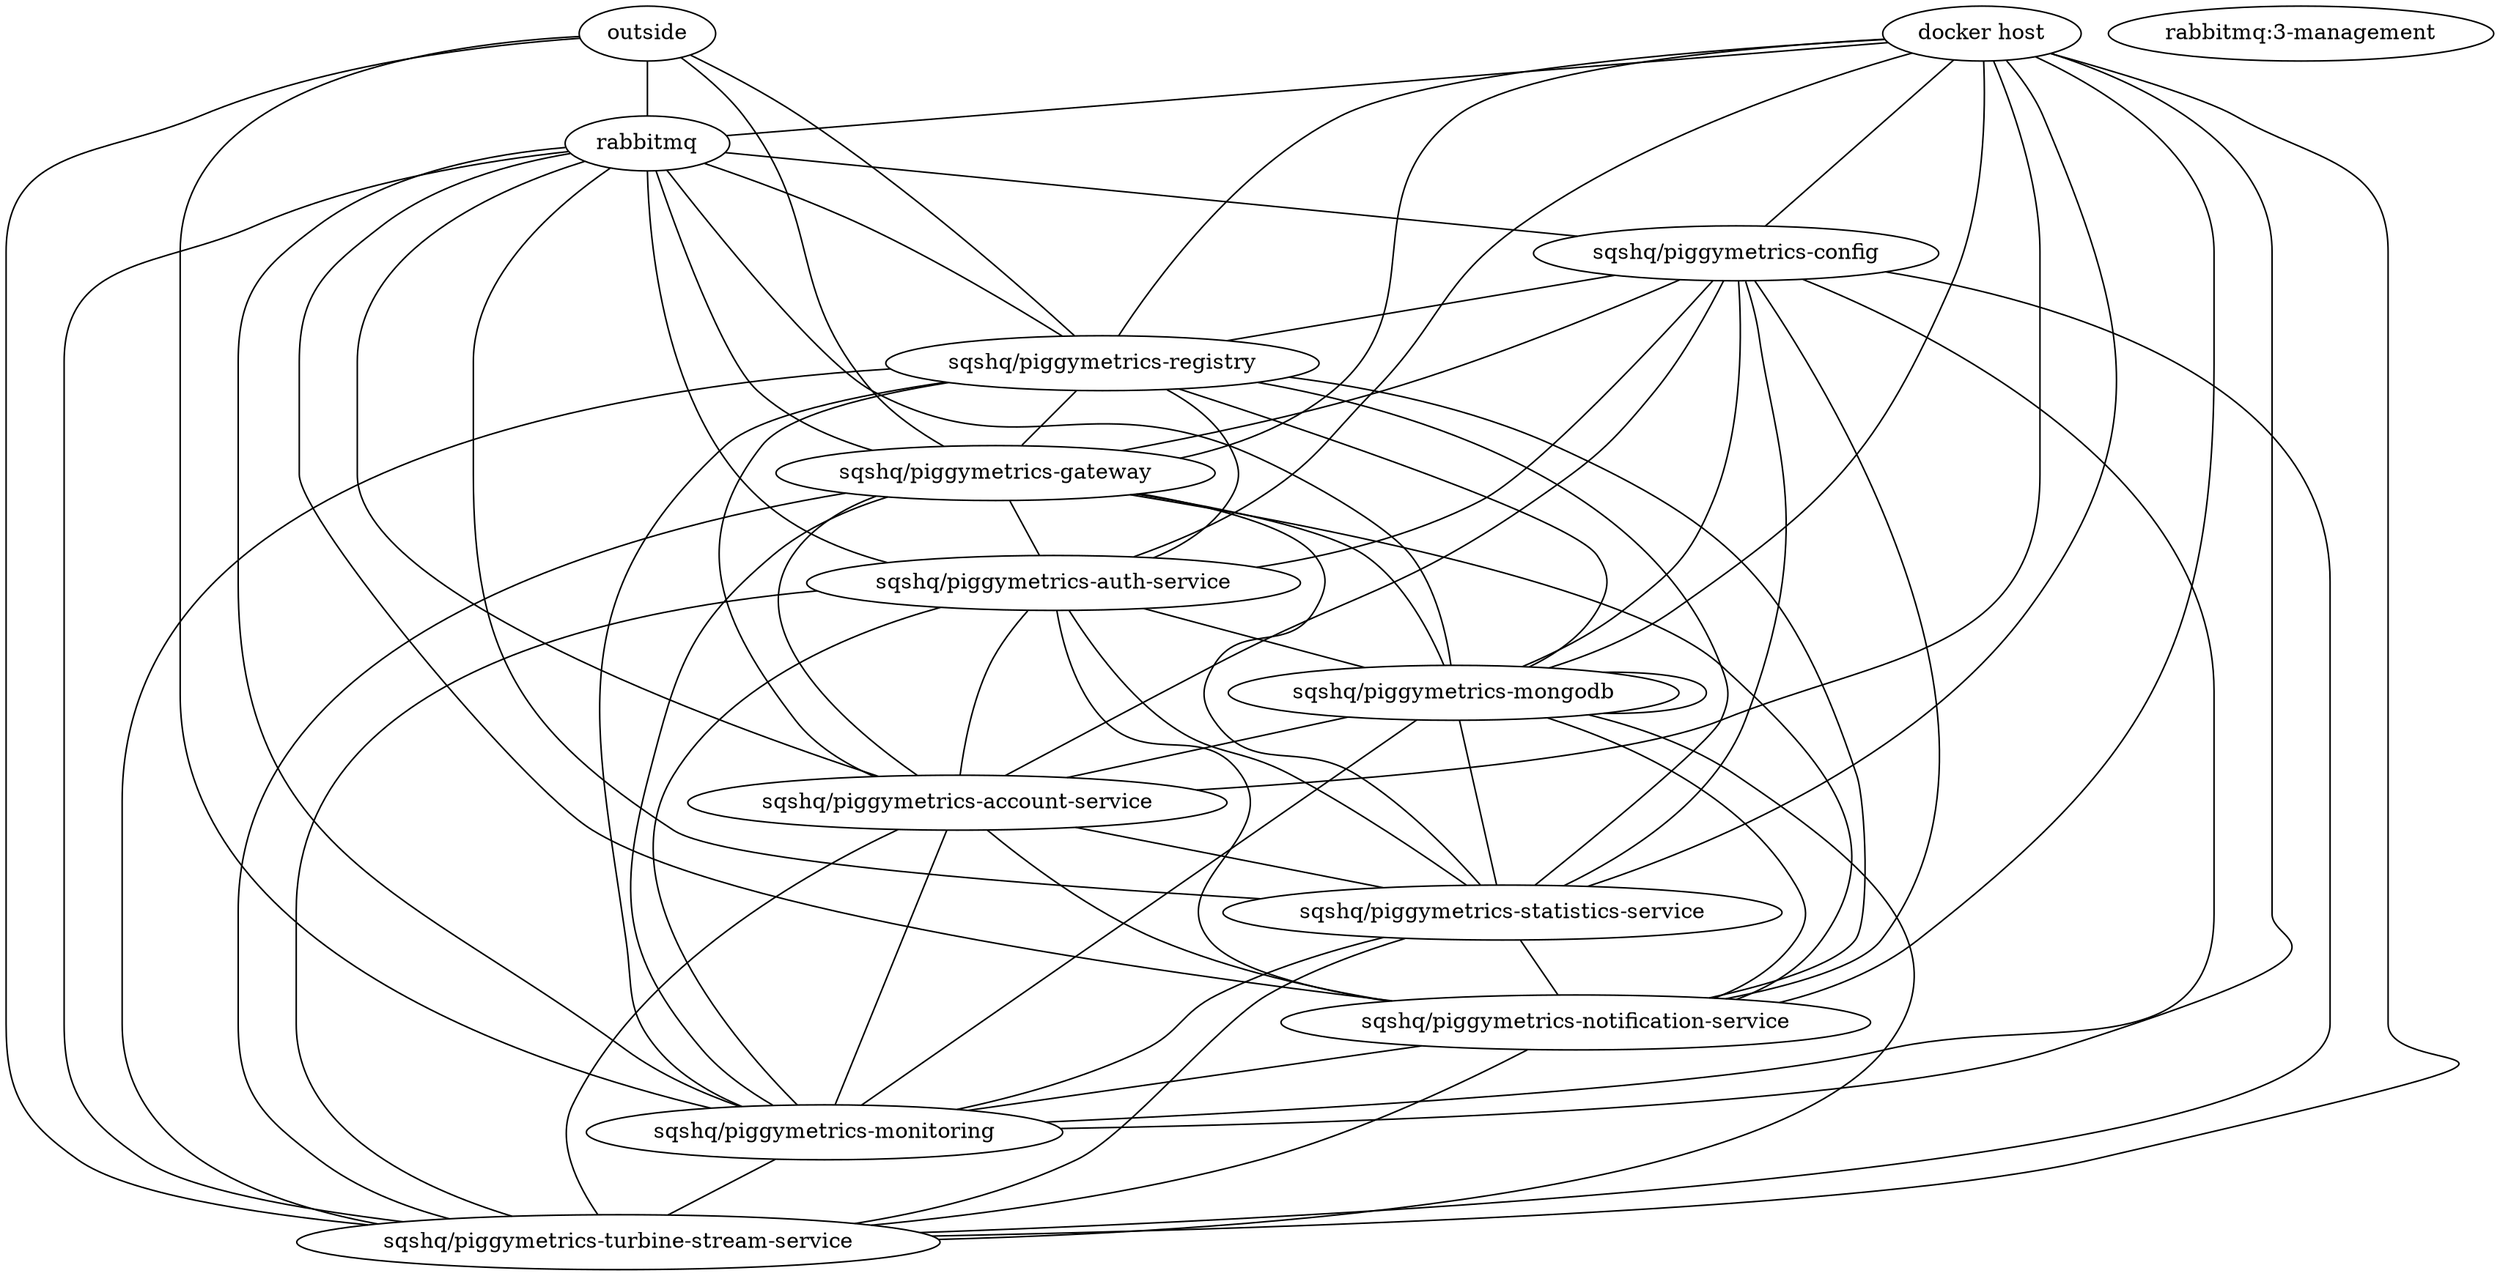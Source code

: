 // Topology Graph
graph {
	outside
	"docker host"
	"rabbitmq:3-management"
	"sqshq/piggymetrics-config"
	"sqshq/piggymetrics-registry"
	"sqshq/piggymetrics-gateway"
	"sqshq/piggymetrics-auth-service"
	"sqshq/piggymetrics-mongodb"
	"sqshq/piggymetrics-account-service"
	"sqshq/piggymetrics-statistics-service"
	"sqshq/piggymetrics-notification-service"
	"sqshq/piggymetrics-monitoring"
	"sqshq/piggymetrics-turbine-stream-service"
	outside -- rabbitmq:"3-management" [contstraint=false]
	outside -- "sqshq/piggymetrics-registry" [contstraint=false]
	outside -- "sqshq/piggymetrics-gateway" [contstraint=false]
	outside -- "sqshq/piggymetrics-monitoring" [contstraint=false]
	outside -- "sqshq/piggymetrics-turbine-stream-service" [contstraint=false]
	"docker host" -- rabbitmq:"3-management" [contstraint=false]
	"docker host" -- "sqshq/piggymetrics-config" [contstraint=false]
	"docker host" -- "sqshq/piggymetrics-registry" [contstraint=false]
	"docker host" -- "sqshq/piggymetrics-gateway" [contstraint=false]
	"docker host" -- "sqshq/piggymetrics-auth-service" [contstraint=false]
	"docker host" -- "sqshq/piggymetrics-mongodb" [contstraint=false]
	"docker host" -- "sqshq/piggymetrics-account-service" [contstraint=false]
	"docker host" -- "sqshq/piggymetrics-statistics-service" [contstraint=false]
	"docker host" -- "sqshq/piggymetrics-notification-service" [contstraint=false]
	"docker host" -- "sqshq/piggymetrics-monitoring" [contstraint=false]
	"docker host" -- "sqshq/piggymetrics-turbine-stream-service" [contstraint=false]
	rabbitmq:"3-management" -- "sqshq/piggymetrics-config" [contstraint=false]
	rabbitmq:"3-management" -- "sqshq/piggymetrics-registry" [contstraint=false]
	rabbitmq:"3-management" -- "sqshq/piggymetrics-gateway" [contstraint=false]
	rabbitmq:"3-management" -- "sqshq/piggymetrics-auth-service" [contstraint=false]
	rabbitmq:"3-management" -- "sqshq/piggymetrics-mongodb" [contstraint=false]
	rabbitmq:"3-management" -- "sqshq/piggymetrics-account-service" [contstraint=false]
	rabbitmq:"3-management" -- "sqshq/piggymetrics-statistics-service" [contstraint=false]
	rabbitmq:"3-management" -- "sqshq/piggymetrics-notification-service" [contstraint=false]
	rabbitmq:"3-management" -- "sqshq/piggymetrics-monitoring" [contstraint=false]
	rabbitmq:"3-management" -- "sqshq/piggymetrics-turbine-stream-service" [contstraint=false]
	"sqshq/piggymetrics-config" -- "sqshq/piggymetrics-registry" [contstraint=false]
	"sqshq/piggymetrics-config" -- "sqshq/piggymetrics-gateway" [contstraint=false]
	"sqshq/piggymetrics-config" -- "sqshq/piggymetrics-auth-service" [contstraint=false]
	"sqshq/piggymetrics-config" -- "sqshq/piggymetrics-mongodb" [contstraint=false]
	"sqshq/piggymetrics-config" -- "sqshq/piggymetrics-account-service" [contstraint=false]
	"sqshq/piggymetrics-config" -- "sqshq/piggymetrics-statistics-service" [contstraint=false]
	"sqshq/piggymetrics-config" -- "sqshq/piggymetrics-notification-service" [contstraint=false]
	"sqshq/piggymetrics-config" -- "sqshq/piggymetrics-monitoring" [contstraint=false]
	"sqshq/piggymetrics-config" -- "sqshq/piggymetrics-turbine-stream-service" [contstraint=false]
	"sqshq/piggymetrics-registry" -- "sqshq/piggymetrics-gateway" [contstraint=false]
	"sqshq/piggymetrics-registry" -- "sqshq/piggymetrics-auth-service" [contstraint=false]
	"sqshq/piggymetrics-registry" -- "sqshq/piggymetrics-mongodb" [contstraint=false]
	"sqshq/piggymetrics-registry" -- "sqshq/piggymetrics-account-service" [contstraint=false]
	"sqshq/piggymetrics-registry" -- "sqshq/piggymetrics-statistics-service" [contstraint=false]
	"sqshq/piggymetrics-registry" -- "sqshq/piggymetrics-notification-service" [contstraint=false]
	"sqshq/piggymetrics-registry" -- "sqshq/piggymetrics-monitoring" [contstraint=false]
	"sqshq/piggymetrics-registry" -- "sqshq/piggymetrics-turbine-stream-service" [contstraint=false]
	"sqshq/piggymetrics-gateway" -- "sqshq/piggymetrics-auth-service" [contstraint=false]
	"sqshq/piggymetrics-gateway" -- "sqshq/piggymetrics-mongodb" [contstraint=false]
	"sqshq/piggymetrics-gateway" -- "sqshq/piggymetrics-account-service" [contstraint=false]
	"sqshq/piggymetrics-gateway" -- "sqshq/piggymetrics-statistics-service" [contstraint=false]
	"sqshq/piggymetrics-gateway" -- "sqshq/piggymetrics-notification-service" [contstraint=false]
	"sqshq/piggymetrics-gateway" -- "sqshq/piggymetrics-monitoring" [contstraint=false]
	"sqshq/piggymetrics-gateway" -- "sqshq/piggymetrics-turbine-stream-service" [contstraint=false]
	"sqshq/piggymetrics-auth-service" -- "sqshq/piggymetrics-mongodb" [contstraint=false]
	"sqshq/piggymetrics-auth-service" -- "sqshq/piggymetrics-account-service" [contstraint=false]
	"sqshq/piggymetrics-auth-service" -- "sqshq/piggymetrics-statistics-service" [contstraint=false]
	"sqshq/piggymetrics-auth-service" -- "sqshq/piggymetrics-notification-service" [contstraint=false]
	"sqshq/piggymetrics-auth-service" -- "sqshq/piggymetrics-monitoring" [contstraint=false]
	"sqshq/piggymetrics-auth-service" -- "sqshq/piggymetrics-turbine-stream-service" [contstraint=false]
	"sqshq/piggymetrics-mongodb" -- "sqshq/piggymetrics-mongodb" [contstraint=false]
	"sqshq/piggymetrics-mongodb" -- "sqshq/piggymetrics-account-service" [contstraint=false]
	"sqshq/piggymetrics-mongodb" -- "sqshq/piggymetrics-statistics-service" [contstraint=false]
	"sqshq/piggymetrics-mongodb" -- "sqshq/piggymetrics-notification-service" [contstraint=false]
	"sqshq/piggymetrics-mongodb" -- "sqshq/piggymetrics-monitoring" [contstraint=false]
	"sqshq/piggymetrics-mongodb" -- "sqshq/piggymetrics-turbine-stream-service" [contstraint=false]
	"sqshq/piggymetrics-account-service" -- "sqshq/piggymetrics-statistics-service" [contstraint=false]
	"sqshq/piggymetrics-account-service" -- "sqshq/piggymetrics-notification-service" [contstraint=false]
	"sqshq/piggymetrics-account-service" -- "sqshq/piggymetrics-monitoring" [contstraint=false]
	"sqshq/piggymetrics-account-service" -- "sqshq/piggymetrics-turbine-stream-service" [contstraint=false]
	"sqshq/piggymetrics-statistics-service" -- "sqshq/piggymetrics-notification-service" [contstraint=false]
	"sqshq/piggymetrics-statistics-service" -- "sqshq/piggymetrics-monitoring" [contstraint=false]
	"sqshq/piggymetrics-statistics-service" -- "sqshq/piggymetrics-turbine-stream-service" [contstraint=false]
	"sqshq/piggymetrics-notification-service" -- "sqshq/piggymetrics-monitoring" [contstraint=false]
	"sqshq/piggymetrics-notification-service" -- "sqshq/piggymetrics-turbine-stream-service" [contstraint=false]
	"sqshq/piggymetrics-monitoring" -- "sqshq/piggymetrics-turbine-stream-service" [contstraint=false]
}
